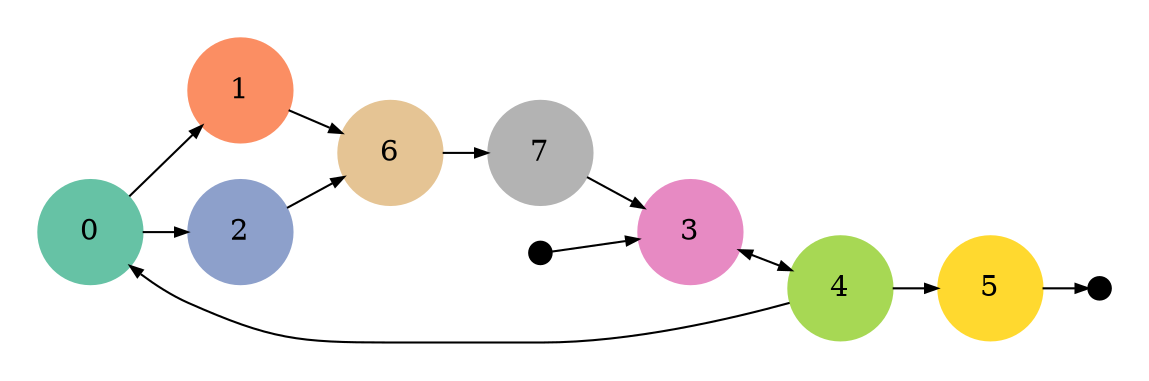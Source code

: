 digraph {
	graph [concentrate=true margin=0.2 nodesep=0.25 rankdir=LR ranksep=0.3]
	node [fixedsize=true height=0.7 shape=circle width=0.7]
	edge [arrowsize=0.6]
		0 [color="0.447464, 0.474227, 0.760784" style=filled]
		1 [color="0.047140, 0.605219, 0.981315" style=filled]
		2 [color="0.616461, 0.303572, 0.795955" style=filled]
		3 [color="0.897074, 0.400017, 0.903114" style=filled]
		4 [color="0.228786, 0.612469, 0.847090" style=filled]
		5 [color="0.136423, 0.814864, 0.998631" style=filled]
		6 [color="0.098765, 0.350451, 0.895732" style=filled]
		7 [color="0.000000, 0.000000, 0.701961" style=filled]
			0 -> 1
			0 -> 2
			1 -> 6
			2 -> 6
			3 -> 4
			4 -> 0
			4 -> 3
			4 -> 5
			6 -> 7
			7 -> 3
		node [shape=point width=0.15]
		start [label=""]
			start -> 3
		end [label=""]
			5 -> end
}